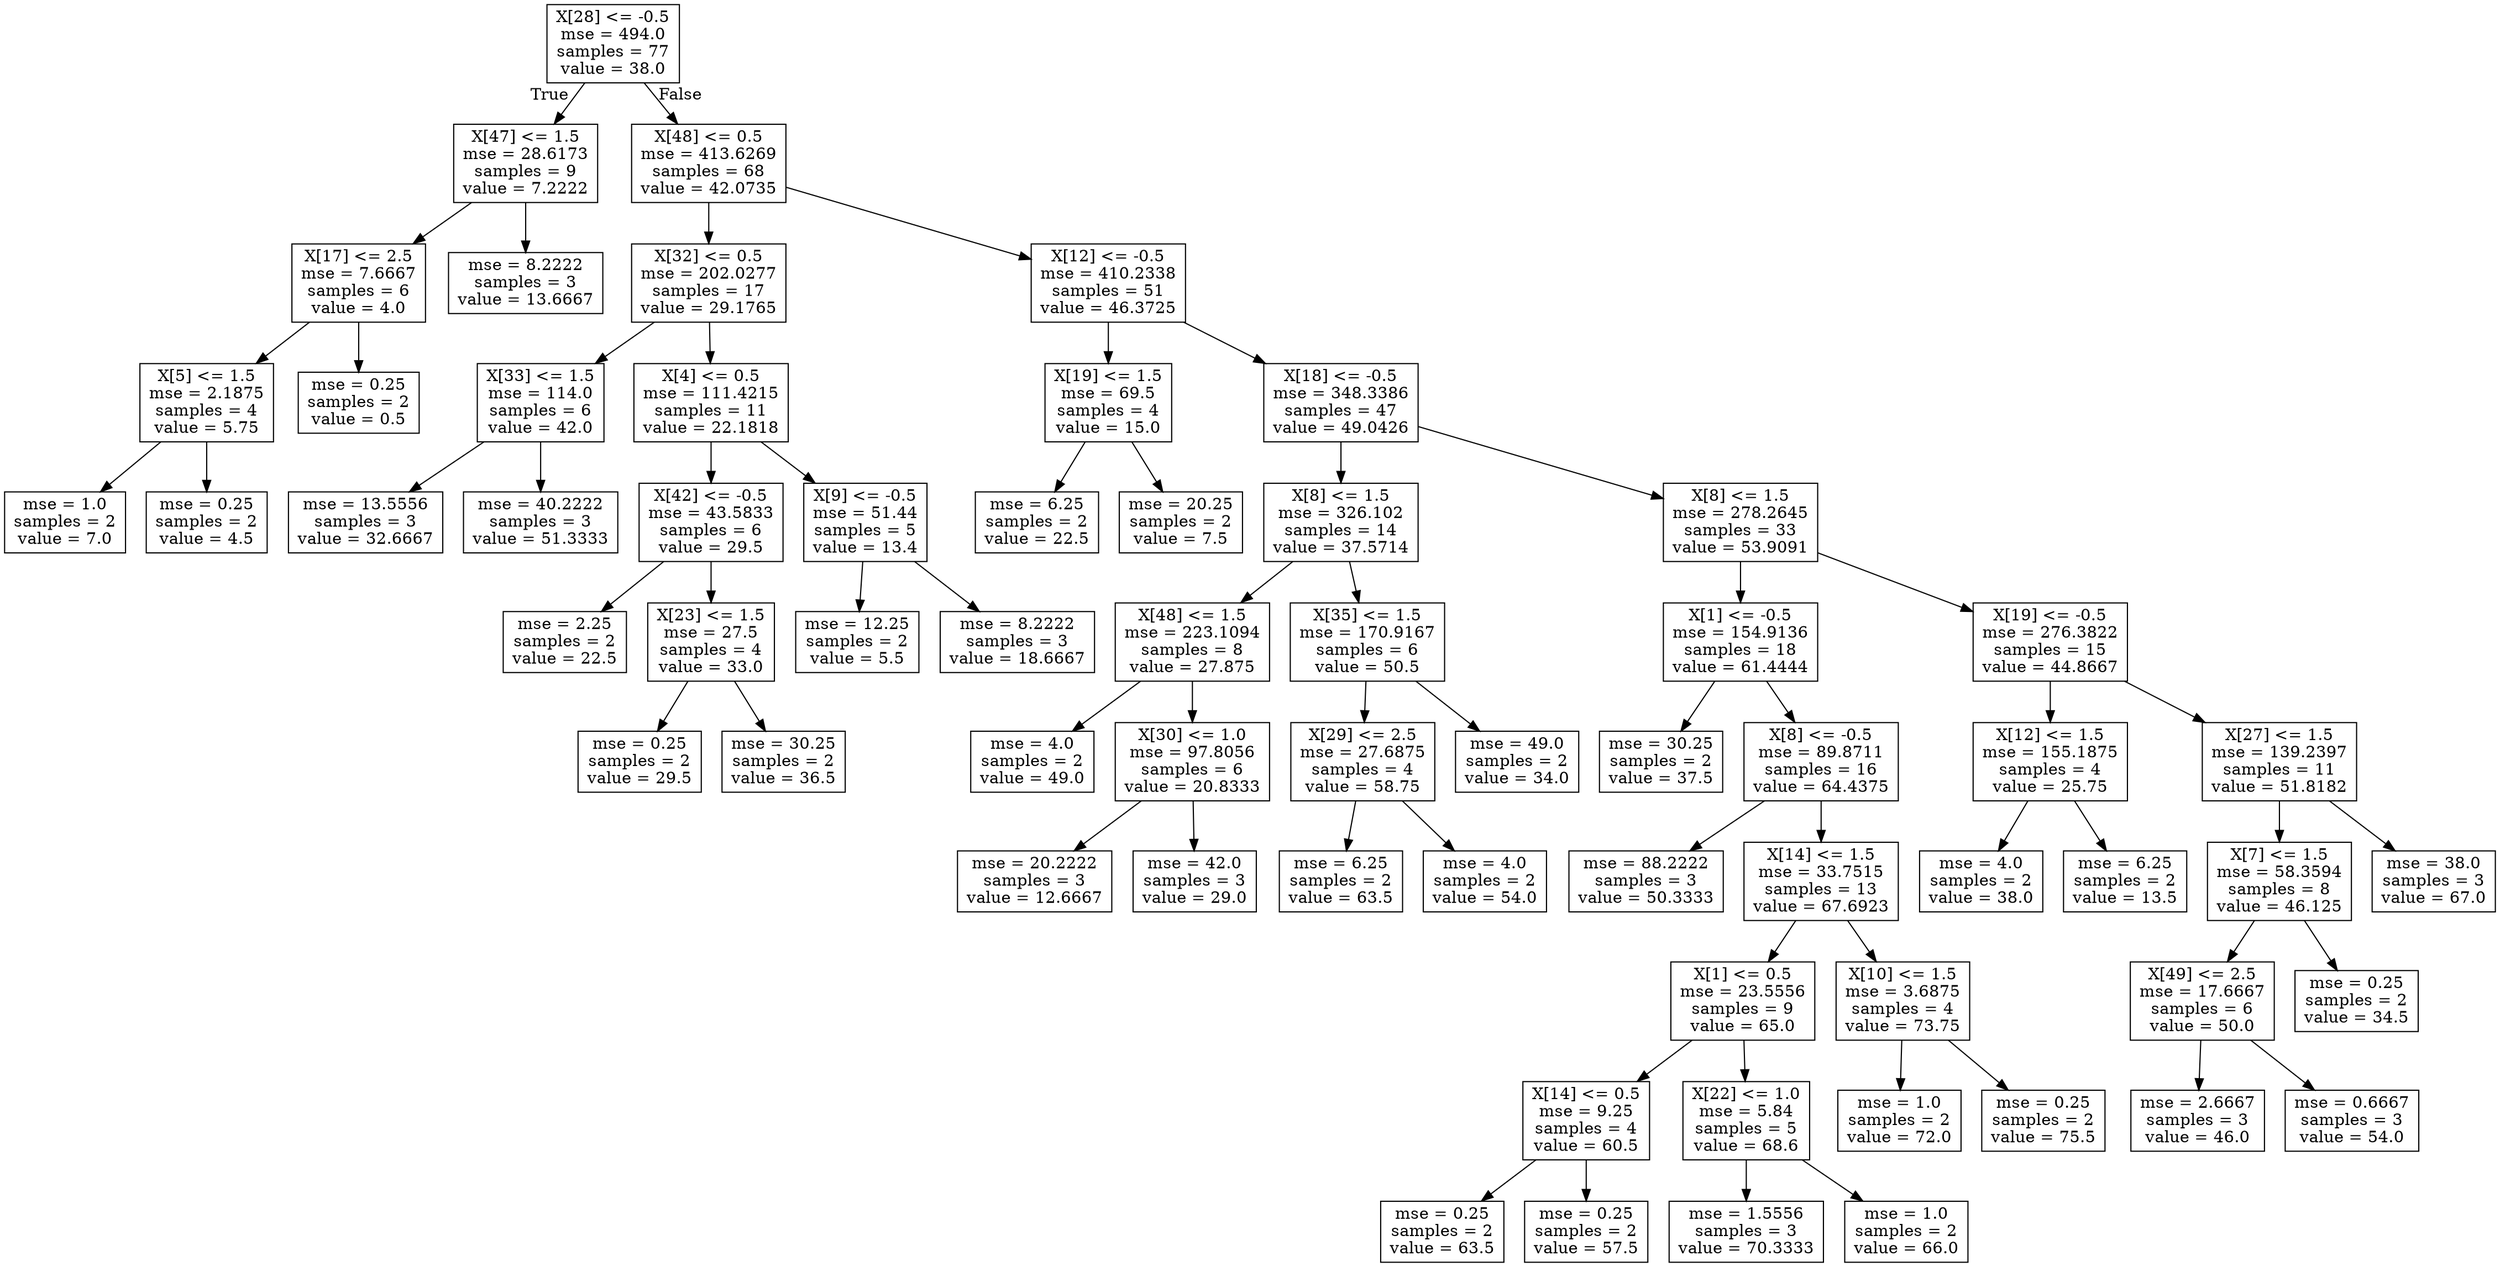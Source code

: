 digraph Tree {
node [shape=box] ;
0 [label="X[28] <= -0.5\nmse = 494.0\nsamples = 77\nvalue = 38.0"] ;
1 [label="X[47] <= 1.5\nmse = 28.6173\nsamples = 9\nvalue = 7.2222"] ;
0 -> 1 [labeldistance=2.5, labelangle=45, headlabel="True"] ;
2 [label="X[17] <= 2.5\nmse = 7.6667\nsamples = 6\nvalue = 4.0"] ;
1 -> 2 ;
3 [label="X[5] <= 1.5\nmse = 2.1875\nsamples = 4\nvalue = 5.75"] ;
2 -> 3 ;
4 [label="mse = 1.0\nsamples = 2\nvalue = 7.0"] ;
3 -> 4 ;
5 [label="mse = 0.25\nsamples = 2\nvalue = 4.5"] ;
3 -> 5 ;
6 [label="mse = 0.25\nsamples = 2\nvalue = 0.5"] ;
2 -> 6 ;
7 [label="mse = 8.2222\nsamples = 3\nvalue = 13.6667"] ;
1 -> 7 ;
8 [label="X[48] <= 0.5\nmse = 413.6269\nsamples = 68\nvalue = 42.0735"] ;
0 -> 8 [labeldistance=2.5, labelangle=-45, headlabel="False"] ;
9 [label="X[32] <= 0.5\nmse = 202.0277\nsamples = 17\nvalue = 29.1765"] ;
8 -> 9 ;
10 [label="X[33] <= 1.5\nmse = 114.0\nsamples = 6\nvalue = 42.0"] ;
9 -> 10 ;
11 [label="mse = 13.5556\nsamples = 3\nvalue = 32.6667"] ;
10 -> 11 ;
12 [label="mse = 40.2222\nsamples = 3\nvalue = 51.3333"] ;
10 -> 12 ;
13 [label="X[4] <= 0.5\nmse = 111.4215\nsamples = 11\nvalue = 22.1818"] ;
9 -> 13 ;
14 [label="X[42] <= -0.5\nmse = 43.5833\nsamples = 6\nvalue = 29.5"] ;
13 -> 14 ;
15 [label="mse = 2.25\nsamples = 2\nvalue = 22.5"] ;
14 -> 15 ;
16 [label="X[23] <= 1.5\nmse = 27.5\nsamples = 4\nvalue = 33.0"] ;
14 -> 16 ;
17 [label="mse = 0.25\nsamples = 2\nvalue = 29.5"] ;
16 -> 17 ;
18 [label="mse = 30.25\nsamples = 2\nvalue = 36.5"] ;
16 -> 18 ;
19 [label="X[9] <= -0.5\nmse = 51.44\nsamples = 5\nvalue = 13.4"] ;
13 -> 19 ;
20 [label="mse = 12.25\nsamples = 2\nvalue = 5.5"] ;
19 -> 20 ;
21 [label="mse = 8.2222\nsamples = 3\nvalue = 18.6667"] ;
19 -> 21 ;
22 [label="X[12] <= -0.5\nmse = 410.2338\nsamples = 51\nvalue = 46.3725"] ;
8 -> 22 ;
23 [label="X[19] <= 1.5\nmse = 69.5\nsamples = 4\nvalue = 15.0"] ;
22 -> 23 ;
24 [label="mse = 6.25\nsamples = 2\nvalue = 22.5"] ;
23 -> 24 ;
25 [label="mse = 20.25\nsamples = 2\nvalue = 7.5"] ;
23 -> 25 ;
26 [label="X[18] <= -0.5\nmse = 348.3386\nsamples = 47\nvalue = 49.0426"] ;
22 -> 26 ;
27 [label="X[8] <= 1.5\nmse = 326.102\nsamples = 14\nvalue = 37.5714"] ;
26 -> 27 ;
28 [label="X[48] <= 1.5\nmse = 223.1094\nsamples = 8\nvalue = 27.875"] ;
27 -> 28 ;
29 [label="mse = 4.0\nsamples = 2\nvalue = 49.0"] ;
28 -> 29 ;
30 [label="X[30] <= 1.0\nmse = 97.8056\nsamples = 6\nvalue = 20.8333"] ;
28 -> 30 ;
31 [label="mse = 20.2222\nsamples = 3\nvalue = 12.6667"] ;
30 -> 31 ;
32 [label="mse = 42.0\nsamples = 3\nvalue = 29.0"] ;
30 -> 32 ;
33 [label="X[35] <= 1.5\nmse = 170.9167\nsamples = 6\nvalue = 50.5"] ;
27 -> 33 ;
34 [label="X[29] <= 2.5\nmse = 27.6875\nsamples = 4\nvalue = 58.75"] ;
33 -> 34 ;
35 [label="mse = 6.25\nsamples = 2\nvalue = 63.5"] ;
34 -> 35 ;
36 [label="mse = 4.0\nsamples = 2\nvalue = 54.0"] ;
34 -> 36 ;
37 [label="mse = 49.0\nsamples = 2\nvalue = 34.0"] ;
33 -> 37 ;
38 [label="X[8] <= 1.5\nmse = 278.2645\nsamples = 33\nvalue = 53.9091"] ;
26 -> 38 ;
39 [label="X[1] <= -0.5\nmse = 154.9136\nsamples = 18\nvalue = 61.4444"] ;
38 -> 39 ;
40 [label="mse = 30.25\nsamples = 2\nvalue = 37.5"] ;
39 -> 40 ;
41 [label="X[8] <= -0.5\nmse = 89.8711\nsamples = 16\nvalue = 64.4375"] ;
39 -> 41 ;
42 [label="mse = 88.2222\nsamples = 3\nvalue = 50.3333"] ;
41 -> 42 ;
43 [label="X[14] <= 1.5\nmse = 33.7515\nsamples = 13\nvalue = 67.6923"] ;
41 -> 43 ;
44 [label="X[1] <= 0.5\nmse = 23.5556\nsamples = 9\nvalue = 65.0"] ;
43 -> 44 ;
45 [label="X[14] <= 0.5\nmse = 9.25\nsamples = 4\nvalue = 60.5"] ;
44 -> 45 ;
46 [label="mse = 0.25\nsamples = 2\nvalue = 63.5"] ;
45 -> 46 ;
47 [label="mse = 0.25\nsamples = 2\nvalue = 57.5"] ;
45 -> 47 ;
48 [label="X[22] <= 1.0\nmse = 5.84\nsamples = 5\nvalue = 68.6"] ;
44 -> 48 ;
49 [label="mse = 1.5556\nsamples = 3\nvalue = 70.3333"] ;
48 -> 49 ;
50 [label="mse = 1.0\nsamples = 2\nvalue = 66.0"] ;
48 -> 50 ;
51 [label="X[10] <= 1.5\nmse = 3.6875\nsamples = 4\nvalue = 73.75"] ;
43 -> 51 ;
52 [label="mse = 1.0\nsamples = 2\nvalue = 72.0"] ;
51 -> 52 ;
53 [label="mse = 0.25\nsamples = 2\nvalue = 75.5"] ;
51 -> 53 ;
54 [label="X[19] <= -0.5\nmse = 276.3822\nsamples = 15\nvalue = 44.8667"] ;
38 -> 54 ;
55 [label="X[12] <= 1.5\nmse = 155.1875\nsamples = 4\nvalue = 25.75"] ;
54 -> 55 ;
56 [label="mse = 4.0\nsamples = 2\nvalue = 38.0"] ;
55 -> 56 ;
57 [label="mse = 6.25\nsamples = 2\nvalue = 13.5"] ;
55 -> 57 ;
58 [label="X[27] <= 1.5\nmse = 139.2397\nsamples = 11\nvalue = 51.8182"] ;
54 -> 58 ;
59 [label="X[7] <= 1.5\nmse = 58.3594\nsamples = 8\nvalue = 46.125"] ;
58 -> 59 ;
60 [label="X[49] <= 2.5\nmse = 17.6667\nsamples = 6\nvalue = 50.0"] ;
59 -> 60 ;
61 [label="mse = 2.6667\nsamples = 3\nvalue = 46.0"] ;
60 -> 61 ;
62 [label="mse = 0.6667\nsamples = 3\nvalue = 54.0"] ;
60 -> 62 ;
63 [label="mse = 0.25\nsamples = 2\nvalue = 34.5"] ;
59 -> 63 ;
64 [label="mse = 38.0\nsamples = 3\nvalue = 67.0"] ;
58 -> 64 ;
}